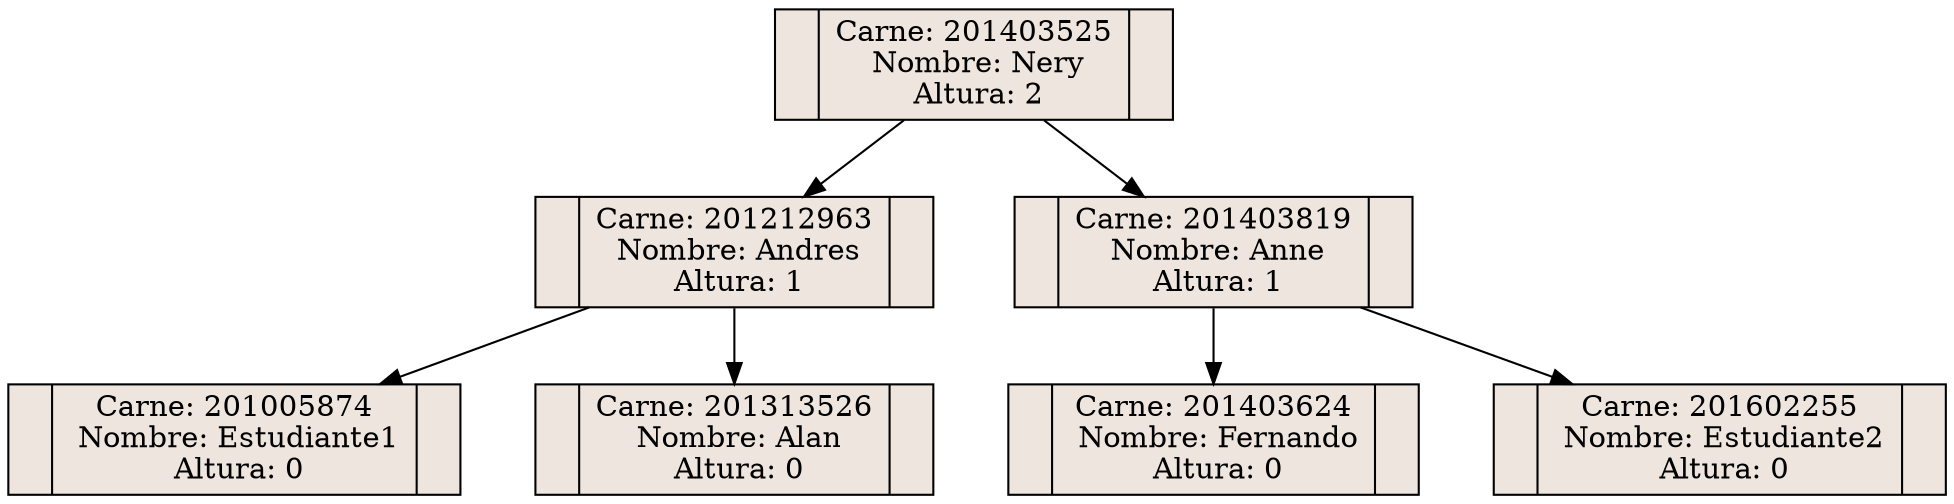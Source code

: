digraph ArbolAVL{
 rankdir=TB;
 graph [splines=compound, nodesep=0.5];
node [shape = record, style=filled, fillcolor=seashell2,width=0.7,height=0.2];
201005874[label="<C0>|Carne: 201005874&#92;n Nombre: Estudiante1&#92;n Altura: 0|<C1>"];
201212963[label="<C0>|Carne: 201212963&#92;n Nombre: Andres&#92;n Altura: 1|<C1>"];
201212963->201313526
201212963->201005874
201313526[label="<C0>|Carne: 201313526&#92;n Nombre: Alan&#92;n Altura: 0|<C1>"];
201403525[label="<C0>|Carne: 201403525&#92;n Nombre: Nery&#92;n Altura: 2|<C1>"];
201403525->201403819
201403525->201212963
201403624[label="<C0>|Carne: 201403624&#92;n Nombre: Fernando&#92;n Altura: 0|<C1>"];
201403819[label="<C0>|Carne: 201403819&#92;n Nombre: Anne&#92;n Altura: 1|<C1>"];
201403819->201602255
201403819->201403624
201602255[label="<C0>|Carne: 201602255&#92;n Nombre: Estudiante2&#92;n Altura: 0|<C1>"];
}
